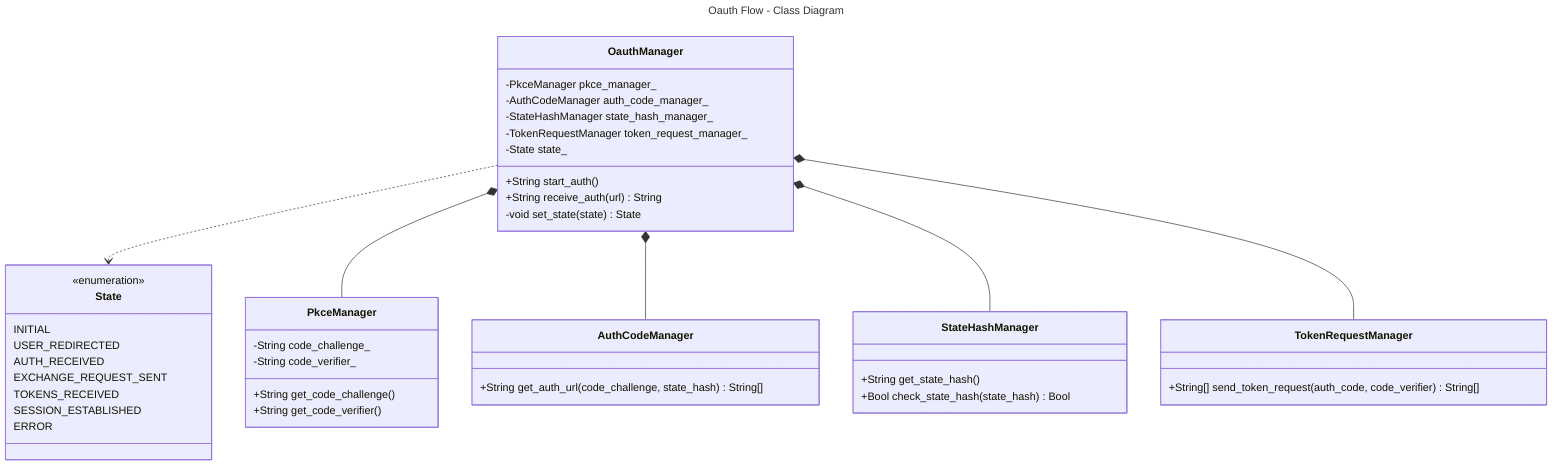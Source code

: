 ---
title: Oauth Flow - Class Diagram
---
classDiagram
    class OauthManager {
        -PkceManager pkce_manager_
        -AuthCodeManager auth_code_manager_
        -StateHashManager state_hash_manager_
        -TokenRequestManager token_request_manager_
        -State state_
        +String start_auth()
        +String receive_auth(url) String
        -void set_state(state) State
    }

    class PkceManager {
        -String code_challenge_
        -String code_verifier_
        +String get_code_challenge()
        +String get_code_verifier()
    }

    class AuthCodeManager {
        +String get_auth_url(code_challenge, state_hash) String[]
    }

    class StateHashManager {
        +String get_state_hash()
        +Bool check_state_hash(state_hash) Bool
    }

    class TokenRequestManager {
        +String[] send_token_request(auth_code, code_verifier) String[]
    }

    class State {
        <<enumeration>>
        INITIAL
        USER_REDIRECTED
        AUTH_RECEIVED
        EXCHANGE_REQUEST_SENT
        TOKENS_RECEIVED
        SESSION_ESTABLISHED
        ERROR
    }

    OauthManager ..> State
    OauthManager *-- PkceManager
    OauthManager *-- AuthCodeManager
    OauthManager *-- StateHashManager
    OauthManager *-- TokenRequestManager